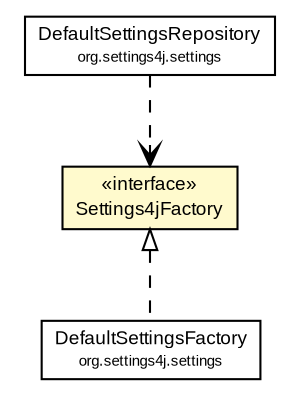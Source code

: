 #!/usr/local/bin/dot
#
# Class diagram 
# Generated by UMLGraph version R5_6 (http://www.umlgraph.org/)
#

digraph G {
	edge [fontname="arial",fontsize=10,labelfontname="arial",labelfontsize=10];
	node [fontname="arial",fontsize=10,shape=plaintext];
	nodesep=0.25;
	ranksep=0.5;
	// org.settings4j.Settings4jFactory
	c3932 [label=<<table title="org.settings4j.Settings4jFactory" border="0" cellborder="1" cellspacing="0" cellpadding="2" port="p" bgcolor="lemonChiffon" href="./Settings4jFactory.html">
		<tr><td><table border="0" cellspacing="0" cellpadding="1">
<tr><td align="center" balign="center"> &#171;interface&#187; </td></tr>
<tr><td align="center" balign="center"> Settings4jFactory </td></tr>
		</table></td></tr>
		</table>>, URL="./Settings4jFactory.html", fontname="arial", fontcolor="black", fontsize=9.0];
	// org.settings4j.settings.DefaultSettingsRepository
	c3961 [label=<<table title="org.settings4j.settings.DefaultSettingsRepository" border="0" cellborder="1" cellspacing="0" cellpadding="2" port="p" href="./settings/DefaultSettingsRepository.html">
		<tr><td><table border="0" cellspacing="0" cellpadding="1">
<tr><td align="center" balign="center"> DefaultSettingsRepository </td></tr>
<tr><td align="center" balign="center"><font point-size="7.0"> org.settings4j.settings </font></td></tr>
		</table></td></tr>
		</table>>, URL="./settings/DefaultSettingsRepository.html", fontname="arial", fontcolor="black", fontsize=9.0];
	// org.settings4j.settings.DefaultSettingsFactory
	c3962 [label=<<table title="org.settings4j.settings.DefaultSettingsFactory" border="0" cellborder="1" cellspacing="0" cellpadding="2" port="p" href="./settings/DefaultSettingsFactory.html">
		<tr><td><table border="0" cellspacing="0" cellpadding="1">
<tr><td align="center" balign="center"> DefaultSettingsFactory </td></tr>
<tr><td align="center" balign="center"><font point-size="7.0"> org.settings4j.settings </font></td></tr>
		</table></td></tr>
		</table>>, URL="./settings/DefaultSettingsFactory.html", fontname="arial", fontcolor="black", fontsize=9.0];
	//org.settings4j.settings.DefaultSettingsFactory implements org.settings4j.Settings4jFactory
	c3932:p -> c3962:p [dir=back,arrowtail=empty,style=dashed];
	// org.settings4j.settings.DefaultSettingsRepository DEPEND org.settings4j.Settings4jFactory
	c3961:p -> c3932:p [taillabel="", label="", headlabel="", fontname="arial", fontcolor="black", fontsize=10.0, color="black", arrowhead=open, style=dashed];
}

